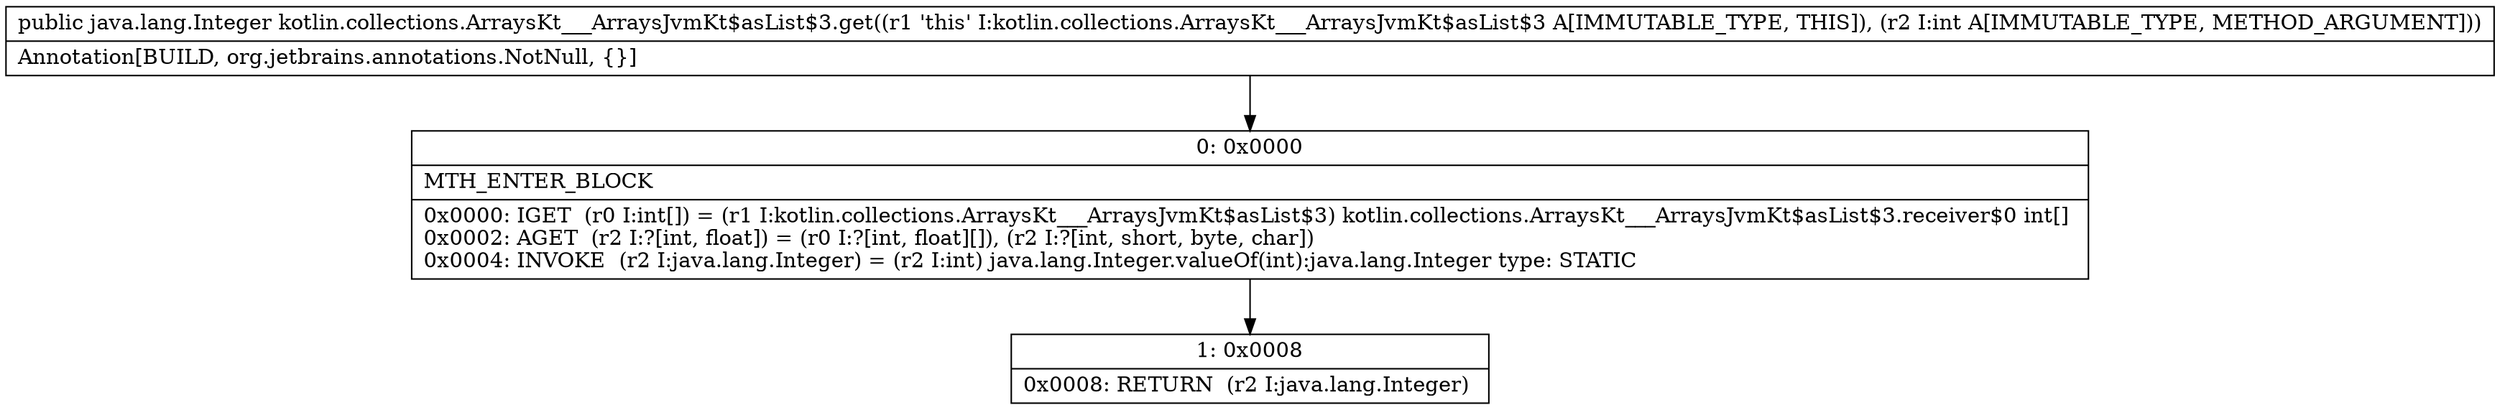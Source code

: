 digraph "CFG forkotlin.collections.ArraysKt___ArraysJvmKt$asList$3.get(I)Ljava\/lang\/Integer;" {
Node_0 [shape=record,label="{0\:\ 0x0000|MTH_ENTER_BLOCK\l|0x0000: IGET  (r0 I:int[]) = (r1 I:kotlin.collections.ArraysKt___ArraysJvmKt$asList$3) kotlin.collections.ArraysKt___ArraysJvmKt$asList$3.receiver$0 int[] \l0x0002: AGET  (r2 I:?[int, float]) = (r0 I:?[int, float][]), (r2 I:?[int, short, byte, char]) \l0x0004: INVOKE  (r2 I:java.lang.Integer) = (r2 I:int) java.lang.Integer.valueOf(int):java.lang.Integer type: STATIC \l}"];
Node_1 [shape=record,label="{1\:\ 0x0008|0x0008: RETURN  (r2 I:java.lang.Integer) \l}"];
MethodNode[shape=record,label="{public java.lang.Integer kotlin.collections.ArraysKt___ArraysJvmKt$asList$3.get((r1 'this' I:kotlin.collections.ArraysKt___ArraysJvmKt$asList$3 A[IMMUTABLE_TYPE, THIS]), (r2 I:int A[IMMUTABLE_TYPE, METHOD_ARGUMENT]))  | Annotation[BUILD, org.jetbrains.annotations.NotNull, \{\}]\l}"];
MethodNode -> Node_0;
Node_0 -> Node_1;
}

